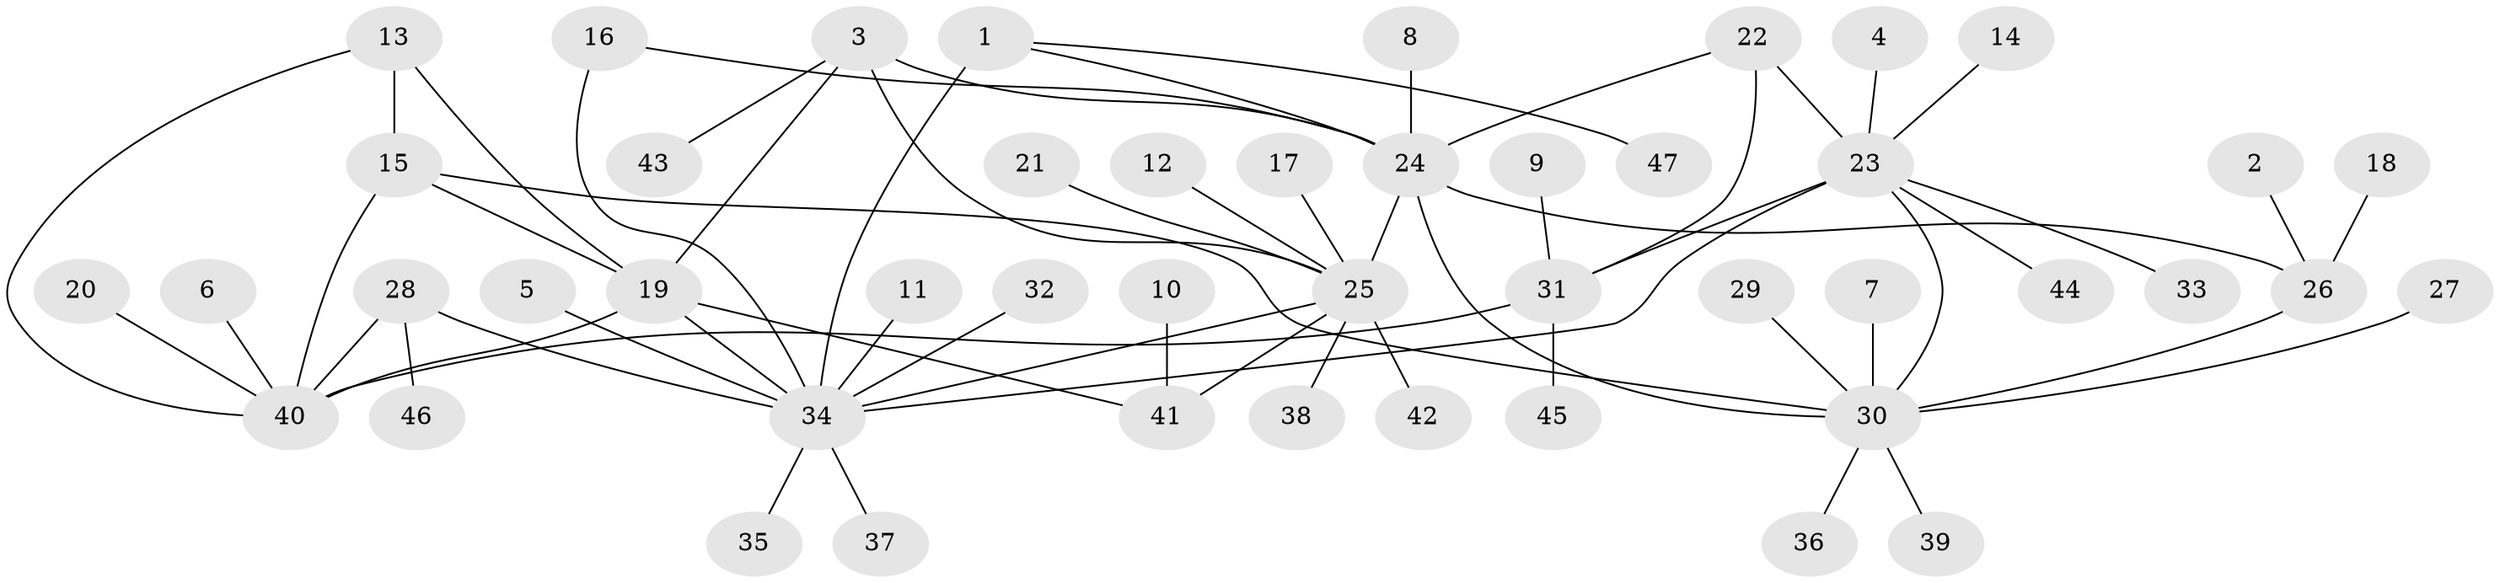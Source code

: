 // original degree distribution, {7: 0.043010752688172046, 6: 0.03225806451612903, 8: 0.021505376344086023, 12: 0.010752688172043012, 4: 0.06451612903225806, 5: 0.03225806451612903, 9: 0.010752688172043012, 11: 0.021505376344086023, 1: 0.5913978494623656, 2: 0.16129032258064516, 3: 0.010752688172043012}
// Generated by graph-tools (version 1.1) at 2025/26/03/09/25 03:26:39]
// undirected, 47 vertices, 61 edges
graph export_dot {
graph [start="1"]
  node [color=gray90,style=filled];
  1;
  2;
  3;
  4;
  5;
  6;
  7;
  8;
  9;
  10;
  11;
  12;
  13;
  14;
  15;
  16;
  17;
  18;
  19;
  20;
  21;
  22;
  23;
  24;
  25;
  26;
  27;
  28;
  29;
  30;
  31;
  32;
  33;
  34;
  35;
  36;
  37;
  38;
  39;
  40;
  41;
  42;
  43;
  44;
  45;
  46;
  47;
  1 -- 24 [weight=1.0];
  1 -- 34 [weight=4.0];
  1 -- 47 [weight=1.0];
  2 -- 26 [weight=1.0];
  3 -- 19 [weight=1.0];
  3 -- 24 [weight=2.0];
  3 -- 25 [weight=2.0];
  3 -- 43 [weight=1.0];
  4 -- 23 [weight=1.0];
  5 -- 34 [weight=1.0];
  6 -- 40 [weight=1.0];
  7 -- 30 [weight=1.0];
  8 -- 24 [weight=1.0];
  9 -- 31 [weight=1.0];
  10 -- 41 [weight=1.0];
  11 -- 34 [weight=1.0];
  12 -- 25 [weight=1.0];
  13 -- 15 [weight=1.0];
  13 -- 19 [weight=1.0];
  13 -- 40 [weight=1.0];
  14 -- 23 [weight=1.0];
  15 -- 19 [weight=1.0];
  15 -- 30 [weight=1.0];
  15 -- 40 [weight=1.0];
  16 -- 24 [weight=1.0];
  16 -- 34 [weight=1.0];
  17 -- 25 [weight=1.0];
  18 -- 26 [weight=1.0];
  19 -- 34 [weight=1.0];
  19 -- 40 [weight=1.0];
  19 -- 41 [weight=1.0];
  20 -- 40 [weight=1.0];
  21 -- 25 [weight=1.0];
  22 -- 23 [weight=2.0];
  22 -- 24 [weight=1.0];
  22 -- 31 [weight=1.0];
  23 -- 30 [weight=1.0];
  23 -- 31 [weight=2.0];
  23 -- 33 [weight=1.0];
  23 -- 34 [weight=1.0];
  23 -- 44 [weight=1.0];
  24 -- 25 [weight=1.0];
  24 -- 26 [weight=1.0];
  24 -- 30 [weight=2.0];
  25 -- 34 [weight=1.0];
  25 -- 38 [weight=1.0];
  25 -- 41 [weight=1.0];
  25 -- 42 [weight=1.0];
  26 -- 30 [weight=2.0];
  27 -- 30 [weight=1.0];
  28 -- 34 [weight=1.0];
  28 -- 40 [weight=1.0];
  28 -- 46 [weight=1.0];
  29 -- 30 [weight=1.0];
  30 -- 36 [weight=1.0];
  30 -- 39 [weight=1.0];
  31 -- 40 [weight=1.0];
  31 -- 45 [weight=1.0];
  32 -- 34 [weight=1.0];
  34 -- 35 [weight=1.0];
  34 -- 37 [weight=1.0];
}
